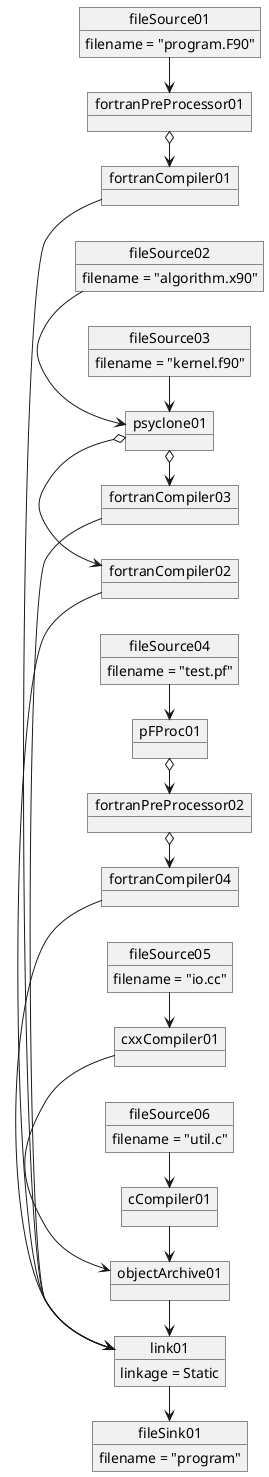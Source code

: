 @startuml

left to right direction

'''''''''''''''''''''''''''''''''''''''''''''''''''''''''''''''''''''''''''''''

object fileSource01 {
  filename = "program.F90"
}

object fortranPreProcessor01 {
}
fileSource01 -> fortranPreProcessor01

object fortranCompiler01 {
}
fortranPreProcessor01 o-> fortranCompiler01

'''''''''''''''''''''''''''''''''''''''''''''''''''''''''''''''''''''''''''''''

object fileSource02 {
  filename = "algorithm.x90"
}

object fileSource03 {
  filename = "kernel.f90"
}

object psyclone01 {
}
fileSource02 -> psyclone01
fileSource03 -> psyclone01

object fortranCompiler02 {
}
psyclone01 o-> fortranCompiler02

object fortranCompiler03 {
}
psyclone01 o-> fortranCompiler03

'''''''''''''''''''''''''''''''''''''''''''''''''''''''''''''''''''''''''''''''

object fileSource04 {
  filename = "test.pf"
}

object pFProc01 {
}
fileSource04 -> pFProc01

object fortranPreProcessor02 {
}
pFProc01 o-> fortranPreProcessor02

object fortranCompiler04 {
}
fortranPreProcessor02 o-> fortranCompiler04

'''''''''''''''''''''''''''''''''''''''''''''''''''''''''''''''''''''''''''''''

object fileSource05 {
  filename = "io.cc"
}

object cxxCompiler01 {
}
fileSource05 -> cxxCompiler01

'''''''''''''''''''''''''''''''''''''''''''''''''''''''''''''''''''''''''''''''

object fileSource06 {
  filename = "util.c"
}

object cCompiler01 {
}
fileSource06 -> cCompiler01

'''''''''''''''''''''''''''''''''''''''''''''''''''''''''''''''''''''''''''''''

object objectArchive01 {
}
cxxCompiler01 -> objectArchive01
cCompiler01 -> objectArchive01

'''''''''''''''''''''''''''''''''''''''''''''''''''''''''''''''''''''''''''''''

object link01 {
  linkage = Static
}
fortranCompiler01 -> link01
fortranCompiler02 -> link01
fortranCompiler03 -> link01
fortranCompiler04 -> link01
objectArchive01   -> link01

'''''''''''''''''''''''''''''''''''''''''''''''''''''''''''''''''''''''''''''''

object fileSink01 {
  filename = "program"
}
link01 -> fileSink01

@end uml

